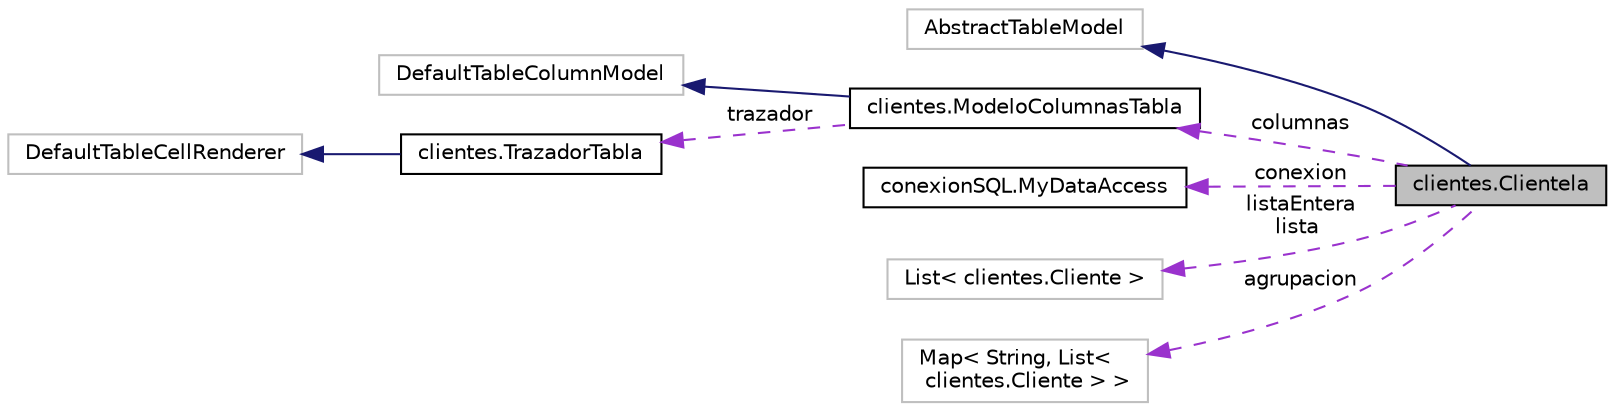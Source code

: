 digraph "clientes.Clientela"
{
  edge [fontname="Helvetica",fontsize="10",labelfontname="Helvetica",labelfontsize="10"];
  node [fontname="Helvetica",fontsize="10",shape=record];
  rankdir="LR";
  Node2 [label="clientes.Clientela",height=0.2,width=0.4,color="black", fillcolor="grey75", style="filled", fontcolor="black"];
  Node3 -> Node2 [dir="back",color="midnightblue",fontsize="10",style="solid",fontname="Helvetica"];
  Node3 [label="AbstractTableModel",height=0.2,width=0.4,color="grey75", fillcolor="white", style="filled"];
  Node4 -> Node2 [dir="back",color="darkorchid3",fontsize="10",style="dashed",label=" columnas" ,fontname="Helvetica"];
  Node4 [label="clientes.ModeloColumnasTabla",height=0.2,width=0.4,color="black", fillcolor="white", style="filled",URL="$classclientes_1_1_modelo_columnas_tabla.html"];
  Node5 -> Node4 [dir="back",color="midnightblue",fontsize="10",style="solid",fontname="Helvetica"];
  Node5 [label="DefaultTableColumnModel",height=0.2,width=0.4,color="grey75", fillcolor="white", style="filled"];
  Node6 -> Node4 [dir="back",color="darkorchid3",fontsize="10",style="dashed",label=" trazador" ,fontname="Helvetica"];
  Node6 [label="clientes.TrazadorTabla",height=0.2,width=0.4,color="black", fillcolor="white", style="filled",URL="$classclientes_1_1_trazador_tabla.html"];
  Node7 -> Node6 [dir="back",color="midnightblue",fontsize="10",style="solid",fontname="Helvetica"];
  Node7 [label="DefaultTableCellRenderer",height=0.2,width=0.4,color="grey75", fillcolor="white", style="filled"];
  Node8 -> Node2 [dir="back",color="darkorchid3",fontsize="10",style="dashed",label=" conexion" ,fontname="Helvetica"];
  Node8 [label="conexionSQL.MyDataAccess",height=0.2,width=0.4,color="black", fillcolor="white", style="filled",URL="$classconexion_s_q_l_1_1_my_data_access.html"];
  Node9 -> Node2 [dir="back",color="darkorchid3",fontsize="10",style="dashed",label=" listaEntera\nlista" ,fontname="Helvetica"];
  Node9 [label="List\< clientes.Cliente \>",height=0.2,width=0.4,color="grey75", fillcolor="white", style="filled"];
  Node10 -> Node2 [dir="back",color="darkorchid3",fontsize="10",style="dashed",label=" agrupacion" ,fontname="Helvetica"];
  Node10 [label="Map\< String, List\<\l clientes.Cliente \> \>",height=0.2,width=0.4,color="grey75", fillcolor="white", style="filled"];
}
